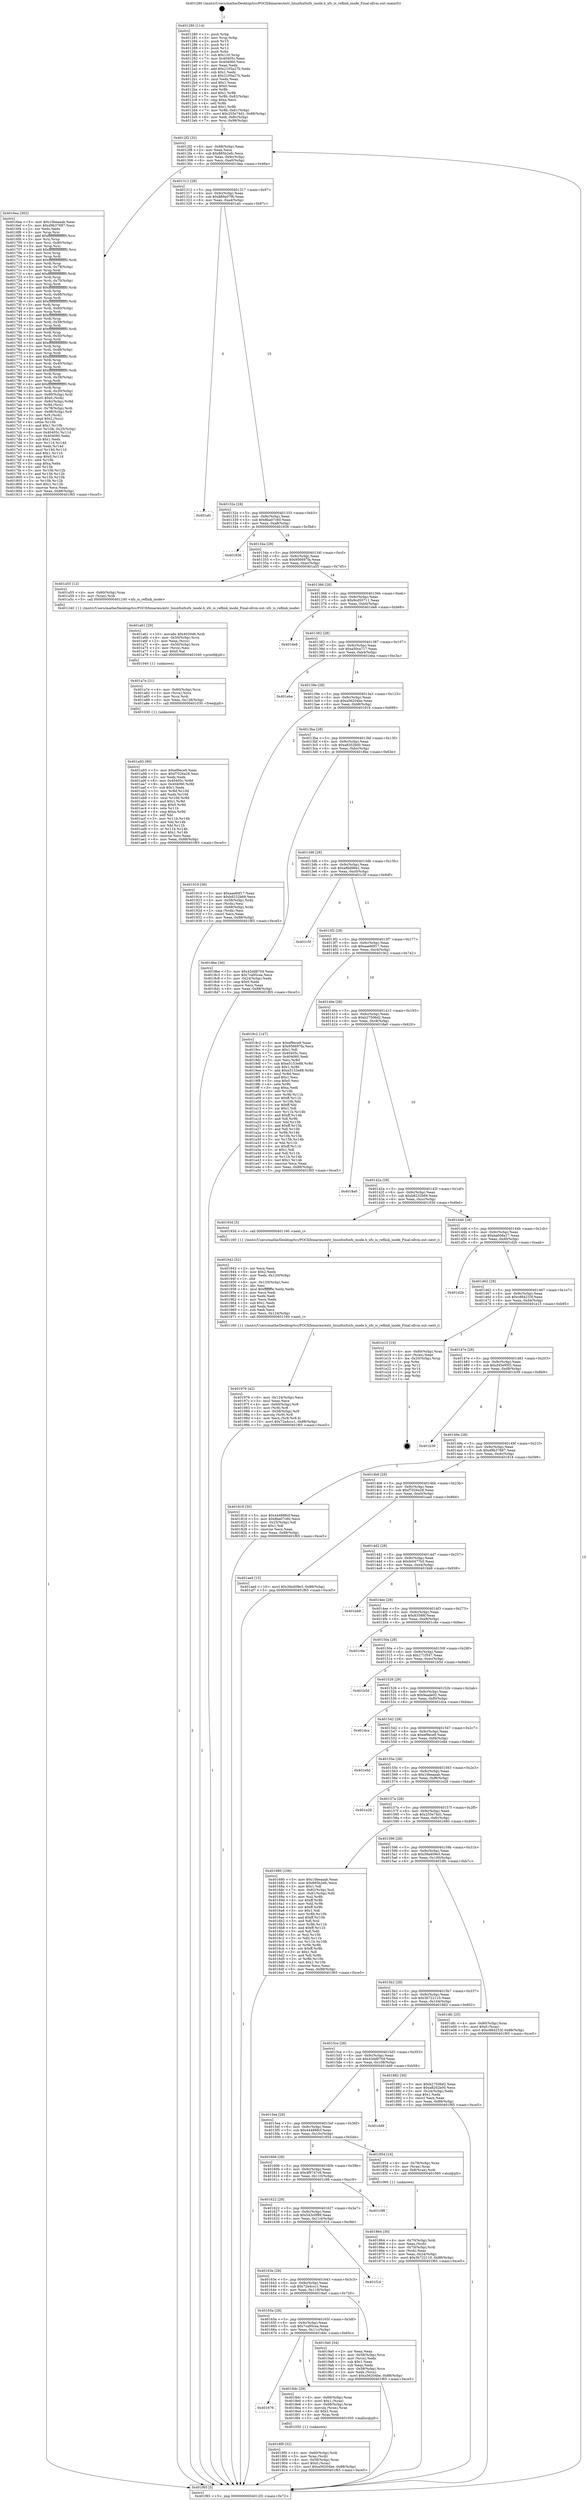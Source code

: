 digraph "0x401280" {
  label = "0x401280 (/mnt/c/Users/mathe/Desktop/tcc/POCII/binaries/extr_linuxfsxfsxfs_inode.h_xfs_is_reflink_inode_Final-ollvm.out::main(0))"
  labelloc = "t"
  node[shape=record]

  Entry [label="",width=0.3,height=0.3,shape=circle,fillcolor=black,style=filled]
  "0x4012f2" [label="{
     0x4012f2 [32]\l
     | [instrs]\l
     &nbsp;&nbsp;0x4012f2 \<+6\>: mov -0x88(%rbp),%eax\l
     &nbsp;&nbsp;0x4012f8 \<+2\>: mov %eax,%ecx\l
     &nbsp;&nbsp;0x4012fa \<+6\>: sub $0x885b2efc,%ecx\l
     &nbsp;&nbsp;0x401300 \<+6\>: mov %eax,-0x9c(%rbp)\l
     &nbsp;&nbsp;0x401306 \<+6\>: mov %ecx,-0xa0(%rbp)\l
     &nbsp;&nbsp;0x40130c \<+6\>: je 00000000004016ea \<main+0x46a\>\l
  }"]
  "0x4016ea" [label="{
     0x4016ea [302]\l
     | [instrs]\l
     &nbsp;&nbsp;0x4016ea \<+5\>: mov $0x10beaaab,%eax\l
     &nbsp;&nbsp;0x4016ef \<+5\>: mov $0xd9b37687,%ecx\l
     &nbsp;&nbsp;0x4016f4 \<+2\>: xor %edx,%edx\l
     &nbsp;&nbsp;0x4016f6 \<+3\>: mov %rsp,%rsi\l
     &nbsp;&nbsp;0x4016f9 \<+4\>: add $0xfffffffffffffff0,%rsi\l
     &nbsp;&nbsp;0x4016fd \<+3\>: mov %rsi,%rsp\l
     &nbsp;&nbsp;0x401700 \<+4\>: mov %rsi,-0x80(%rbp)\l
     &nbsp;&nbsp;0x401704 \<+3\>: mov %rsp,%rsi\l
     &nbsp;&nbsp;0x401707 \<+4\>: add $0xfffffffffffffff0,%rsi\l
     &nbsp;&nbsp;0x40170b \<+3\>: mov %rsi,%rsp\l
     &nbsp;&nbsp;0x40170e \<+3\>: mov %rsp,%rdi\l
     &nbsp;&nbsp;0x401711 \<+4\>: add $0xfffffffffffffff0,%rdi\l
     &nbsp;&nbsp;0x401715 \<+3\>: mov %rdi,%rsp\l
     &nbsp;&nbsp;0x401718 \<+4\>: mov %rdi,-0x78(%rbp)\l
     &nbsp;&nbsp;0x40171c \<+3\>: mov %rsp,%rdi\l
     &nbsp;&nbsp;0x40171f \<+4\>: add $0xfffffffffffffff0,%rdi\l
     &nbsp;&nbsp;0x401723 \<+3\>: mov %rdi,%rsp\l
     &nbsp;&nbsp;0x401726 \<+4\>: mov %rdi,-0x70(%rbp)\l
     &nbsp;&nbsp;0x40172a \<+3\>: mov %rsp,%rdi\l
     &nbsp;&nbsp;0x40172d \<+4\>: add $0xfffffffffffffff0,%rdi\l
     &nbsp;&nbsp;0x401731 \<+3\>: mov %rdi,%rsp\l
     &nbsp;&nbsp;0x401734 \<+4\>: mov %rdi,-0x68(%rbp)\l
     &nbsp;&nbsp;0x401738 \<+3\>: mov %rsp,%rdi\l
     &nbsp;&nbsp;0x40173b \<+4\>: add $0xfffffffffffffff0,%rdi\l
     &nbsp;&nbsp;0x40173f \<+3\>: mov %rdi,%rsp\l
     &nbsp;&nbsp;0x401742 \<+4\>: mov %rdi,-0x60(%rbp)\l
     &nbsp;&nbsp;0x401746 \<+3\>: mov %rsp,%rdi\l
     &nbsp;&nbsp;0x401749 \<+4\>: add $0xfffffffffffffff0,%rdi\l
     &nbsp;&nbsp;0x40174d \<+3\>: mov %rdi,%rsp\l
     &nbsp;&nbsp;0x401750 \<+4\>: mov %rdi,-0x58(%rbp)\l
     &nbsp;&nbsp;0x401754 \<+3\>: mov %rsp,%rdi\l
     &nbsp;&nbsp;0x401757 \<+4\>: add $0xfffffffffffffff0,%rdi\l
     &nbsp;&nbsp;0x40175b \<+3\>: mov %rdi,%rsp\l
     &nbsp;&nbsp;0x40175e \<+4\>: mov %rdi,-0x50(%rbp)\l
     &nbsp;&nbsp;0x401762 \<+3\>: mov %rsp,%rdi\l
     &nbsp;&nbsp;0x401765 \<+4\>: add $0xfffffffffffffff0,%rdi\l
     &nbsp;&nbsp;0x401769 \<+3\>: mov %rdi,%rsp\l
     &nbsp;&nbsp;0x40176c \<+4\>: mov %rdi,-0x48(%rbp)\l
     &nbsp;&nbsp;0x401770 \<+3\>: mov %rsp,%rdi\l
     &nbsp;&nbsp;0x401773 \<+4\>: add $0xfffffffffffffff0,%rdi\l
     &nbsp;&nbsp;0x401777 \<+3\>: mov %rdi,%rsp\l
     &nbsp;&nbsp;0x40177a \<+4\>: mov %rdi,-0x40(%rbp)\l
     &nbsp;&nbsp;0x40177e \<+3\>: mov %rsp,%rdi\l
     &nbsp;&nbsp;0x401781 \<+4\>: add $0xfffffffffffffff0,%rdi\l
     &nbsp;&nbsp;0x401785 \<+3\>: mov %rdi,%rsp\l
     &nbsp;&nbsp;0x401788 \<+4\>: mov %rdi,-0x38(%rbp)\l
     &nbsp;&nbsp;0x40178c \<+3\>: mov %rsp,%rdi\l
     &nbsp;&nbsp;0x40178f \<+4\>: add $0xfffffffffffffff0,%rdi\l
     &nbsp;&nbsp;0x401793 \<+3\>: mov %rdi,%rsp\l
     &nbsp;&nbsp;0x401796 \<+4\>: mov %rdi,-0x30(%rbp)\l
     &nbsp;&nbsp;0x40179a \<+4\>: mov -0x80(%rbp),%rdi\l
     &nbsp;&nbsp;0x40179e \<+6\>: movl $0x0,(%rdi)\l
     &nbsp;&nbsp;0x4017a4 \<+7\>: mov -0x8c(%rbp),%r8d\l
     &nbsp;&nbsp;0x4017ab \<+3\>: mov %r8d,(%rsi)\l
     &nbsp;&nbsp;0x4017ae \<+4\>: mov -0x78(%rbp),%rdi\l
     &nbsp;&nbsp;0x4017b2 \<+7\>: mov -0x98(%rbp),%r9\l
     &nbsp;&nbsp;0x4017b9 \<+3\>: mov %r9,(%rdi)\l
     &nbsp;&nbsp;0x4017bc \<+3\>: cmpl $0x2,(%rsi)\l
     &nbsp;&nbsp;0x4017bf \<+4\>: setne %r10b\l
     &nbsp;&nbsp;0x4017c3 \<+4\>: and $0x1,%r10b\l
     &nbsp;&nbsp;0x4017c7 \<+4\>: mov %r10b,-0x25(%rbp)\l
     &nbsp;&nbsp;0x4017cb \<+8\>: mov 0x40405c,%r11d\l
     &nbsp;&nbsp;0x4017d3 \<+7\>: mov 0x404060,%ebx\l
     &nbsp;&nbsp;0x4017da \<+3\>: sub $0x1,%edx\l
     &nbsp;&nbsp;0x4017dd \<+3\>: mov %r11d,%r14d\l
     &nbsp;&nbsp;0x4017e0 \<+3\>: add %edx,%r14d\l
     &nbsp;&nbsp;0x4017e3 \<+4\>: imul %r14d,%r11d\l
     &nbsp;&nbsp;0x4017e7 \<+4\>: and $0x1,%r11d\l
     &nbsp;&nbsp;0x4017eb \<+4\>: cmp $0x0,%r11d\l
     &nbsp;&nbsp;0x4017ef \<+4\>: sete %r10b\l
     &nbsp;&nbsp;0x4017f3 \<+3\>: cmp $0xa,%ebx\l
     &nbsp;&nbsp;0x4017f6 \<+4\>: setl %r15b\l
     &nbsp;&nbsp;0x4017fa \<+3\>: mov %r10b,%r12b\l
     &nbsp;&nbsp;0x4017fd \<+3\>: and %r15b,%r12b\l
     &nbsp;&nbsp;0x401800 \<+3\>: xor %r15b,%r10b\l
     &nbsp;&nbsp;0x401803 \<+3\>: or %r10b,%r12b\l
     &nbsp;&nbsp;0x401806 \<+4\>: test $0x1,%r12b\l
     &nbsp;&nbsp;0x40180a \<+3\>: cmovne %ecx,%eax\l
     &nbsp;&nbsp;0x40180d \<+6\>: mov %eax,-0x88(%rbp)\l
     &nbsp;&nbsp;0x401813 \<+5\>: jmp 0000000000401f65 \<main+0xce5\>\l
  }"]
  "0x401312" [label="{
     0x401312 [28]\l
     | [instrs]\l
     &nbsp;&nbsp;0x401312 \<+5\>: jmp 0000000000401317 \<main+0x97\>\l
     &nbsp;&nbsp;0x401317 \<+6\>: mov -0x9c(%rbp),%eax\l
     &nbsp;&nbsp;0x40131d \<+5\>: sub $0x889a07f6,%eax\l
     &nbsp;&nbsp;0x401322 \<+6\>: mov %eax,-0xa4(%rbp)\l
     &nbsp;&nbsp;0x401328 \<+6\>: je 0000000000401afc \<main+0x87c\>\l
  }"]
  Exit [label="",width=0.3,height=0.3,shape=circle,fillcolor=black,style=filled,peripheries=2]
  "0x401afc" [label="{
     0x401afc\l
  }", style=dashed]
  "0x40132e" [label="{
     0x40132e [28]\l
     | [instrs]\l
     &nbsp;&nbsp;0x40132e \<+5\>: jmp 0000000000401333 \<main+0xb3\>\l
     &nbsp;&nbsp;0x401333 \<+6\>: mov -0x9c(%rbp),%eax\l
     &nbsp;&nbsp;0x401339 \<+5\>: sub $0x8ba07c60,%eax\l
     &nbsp;&nbsp;0x40133e \<+6\>: mov %eax,-0xa8(%rbp)\l
     &nbsp;&nbsp;0x401344 \<+6\>: je 0000000000401836 \<main+0x5b6\>\l
  }"]
  "0x401a93" [label="{
     0x401a93 [90]\l
     | [instrs]\l
     &nbsp;&nbsp;0x401a93 \<+5\>: mov $0xef9ece9,%eax\l
     &nbsp;&nbsp;0x401a98 \<+5\>: mov $0xf7026a28,%esi\l
     &nbsp;&nbsp;0x401a9d \<+2\>: xor %edx,%edx\l
     &nbsp;&nbsp;0x401a9f \<+8\>: mov 0x40405c,%r8d\l
     &nbsp;&nbsp;0x401aa7 \<+8\>: mov 0x404060,%r9d\l
     &nbsp;&nbsp;0x401aaf \<+3\>: sub $0x1,%edx\l
     &nbsp;&nbsp;0x401ab2 \<+3\>: mov %r8d,%r10d\l
     &nbsp;&nbsp;0x401ab5 \<+3\>: add %edx,%r10d\l
     &nbsp;&nbsp;0x401ab8 \<+4\>: imul %r10d,%r8d\l
     &nbsp;&nbsp;0x401abc \<+4\>: and $0x1,%r8d\l
     &nbsp;&nbsp;0x401ac0 \<+4\>: cmp $0x0,%r8d\l
     &nbsp;&nbsp;0x401ac4 \<+4\>: sete %r11b\l
     &nbsp;&nbsp;0x401ac8 \<+4\>: cmp $0xa,%r9d\l
     &nbsp;&nbsp;0x401acc \<+3\>: setl %bl\l
     &nbsp;&nbsp;0x401acf \<+3\>: mov %r11b,%r14b\l
     &nbsp;&nbsp;0x401ad2 \<+3\>: and %bl,%r14b\l
     &nbsp;&nbsp;0x401ad5 \<+3\>: xor %bl,%r11b\l
     &nbsp;&nbsp;0x401ad8 \<+3\>: or %r11b,%r14b\l
     &nbsp;&nbsp;0x401adb \<+4\>: test $0x1,%r14b\l
     &nbsp;&nbsp;0x401adf \<+3\>: cmovne %esi,%eax\l
     &nbsp;&nbsp;0x401ae2 \<+6\>: mov %eax,-0x88(%rbp)\l
     &nbsp;&nbsp;0x401ae8 \<+5\>: jmp 0000000000401f65 \<main+0xce5\>\l
  }"]
  "0x401836" [label="{
     0x401836\l
  }", style=dashed]
  "0x40134a" [label="{
     0x40134a [28]\l
     | [instrs]\l
     &nbsp;&nbsp;0x40134a \<+5\>: jmp 000000000040134f \<main+0xcf\>\l
     &nbsp;&nbsp;0x40134f \<+6\>: mov -0x9c(%rbp),%eax\l
     &nbsp;&nbsp;0x401355 \<+5\>: sub $0x956697fa,%eax\l
     &nbsp;&nbsp;0x40135a \<+6\>: mov %eax,-0xac(%rbp)\l
     &nbsp;&nbsp;0x401360 \<+6\>: je 0000000000401a55 \<main+0x7d5\>\l
  }"]
  "0x401a7e" [label="{
     0x401a7e [21]\l
     | [instrs]\l
     &nbsp;&nbsp;0x401a7e \<+4\>: mov -0x60(%rbp),%rcx\l
     &nbsp;&nbsp;0x401a82 \<+3\>: mov (%rcx),%rcx\l
     &nbsp;&nbsp;0x401a85 \<+3\>: mov %rcx,%rdi\l
     &nbsp;&nbsp;0x401a88 \<+6\>: mov %eax,-0x128(%rbp)\l
     &nbsp;&nbsp;0x401a8e \<+5\>: call 0000000000401030 \<free@plt\>\l
     | [calls]\l
     &nbsp;&nbsp;0x401030 \{1\} (unknown)\l
  }"]
  "0x401a55" [label="{
     0x401a55 [12]\l
     | [instrs]\l
     &nbsp;&nbsp;0x401a55 \<+4\>: mov -0x60(%rbp),%rax\l
     &nbsp;&nbsp;0x401a59 \<+3\>: mov (%rax),%rdi\l
     &nbsp;&nbsp;0x401a5c \<+5\>: call 0000000000401240 \<xfs_is_reflink_inode\>\l
     | [calls]\l
     &nbsp;&nbsp;0x401240 \{1\} (/mnt/c/Users/mathe/Desktop/tcc/POCII/binaries/extr_linuxfsxfsxfs_inode.h_xfs_is_reflink_inode_Final-ollvm.out::xfs_is_reflink_inode)\l
  }"]
  "0x401366" [label="{
     0x401366 [28]\l
     | [instrs]\l
     &nbsp;&nbsp;0x401366 \<+5\>: jmp 000000000040136b \<main+0xeb\>\l
     &nbsp;&nbsp;0x40136b \<+6\>: mov -0x9c(%rbp),%eax\l
     &nbsp;&nbsp;0x401371 \<+5\>: sub $0x9cd50711,%eax\l
     &nbsp;&nbsp;0x401376 \<+6\>: mov %eax,-0xb0(%rbp)\l
     &nbsp;&nbsp;0x40137c \<+6\>: je 0000000000401de8 \<main+0xb68\>\l
  }"]
  "0x401a61" [label="{
     0x401a61 [29]\l
     | [instrs]\l
     &nbsp;&nbsp;0x401a61 \<+10\>: movabs $0x4020d6,%rdi\l
     &nbsp;&nbsp;0x401a6b \<+4\>: mov -0x50(%rbp),%rcx\l
     &nbsp;&nbsp;0x401a6f \<+2\>: mov %eax,(%rcx)\l
     &nbsp;&nbsp;0x401a71 \<+4\>: mov -0x50(%rbp),%rcx\l
     &nbsp;&nbsp;0x401a75 \<+2\>: mov (%rcx),%esi\l
     &nbsp;&nbsp;0x401a77 \<+2\>: mov $0x0,%al\l
     &nbsp;&nbsp;0x401a79 \<+5\>: call 0000000000401040 \<printf@plt\>\l
     | [calls]\l
     &nbsp;&nbsp;0x401040 \{1\} (unknown)\l
  }"]
  "0x401de8" [label="{
     0x401de8\l
  }", style=dashed]
  "0x401382" [label="{
     0x401382 [28]\l
     | [instrs]\l
     &nbsp;&nbsp;0x401382 \<+5\>: jmp 0000000000401387 \<main+0x107\>\l
     &nbsp;&nbsp;0x401387 \<+6\>: mov -0x9c(%rbp),%eax\l
     &nbsp;&nbsp;0x40138d \<+5\>: sub $0xa50ca717,%eax\l
     &nbsp;&nbsp;0x401392 \<+6\>: mov %eax,-0xb4(%rbp)\l
     &nbsp;&nbsp;0x401398 \<+6\>: je 0000000000401eba \<main+0xc3a\>\l
  }"]
  "0x401976" [label="{
     0x401976 [42]\l
     | [instrs]\l
     &nbsp;&nbsp;0x401976 \<+6\>: mov -0x124(%rbp),%ecx\l
     &nbsp;&nbsp;0x40197c \<+3\>: imul %eax,%ecx\l
     &nbsp;&nbsp;0x40197f \<+4\>: mov -0x60(%rbp),%r8\l
     &nbsp;&nbsp;0x401983 \<+3\>: mov (%r8),%r8\l
     &nbsp;&nbsp;0x401986 \<+4\>: mov -0x58(%rbp),%r9\l
     &nbsp;&nbsp;0x40198a \<+3\>: movslq (%r9),%r9\l
     &nbsp;&nbsp;0x40198d \<+4\>: mov %ecx,(%r8,%r9,4)\l
     &nbsp;&nbsp;0x401991 \<+10\>: movl $0x72a4ccc1,-0x88(%rbp)\l
     &nbsp;&nbsp;0x40199b \<+5\>: jmp 0000000000401f65 \<main+0xce5\>\l
  }"]
  "0x401eba" [label="{
     0x401eba\l
  }", style=dashed]
  "0x40139e" [label="{
     0x40139e [28]\l
     | [instrs]\l
     &nbsp;&nbsp;0x40139e \<+5\>: jmp 00000000004013a3 \<main+0x123\>\l
     &nbsp;&nbsp;0x4013a3 \<+6\>: mov -0x9c(%rbp),%eax\l
     &nbsp;&nbsp;0x4013a9 \<+5\>: sub $0xa56204be,%eax\l
     &nbsp;&nbsp;0x4013ae \<+6\>: mov %eax,-0xb8(%rbp)\l
     &nbsp;&nbsp;0x4013b4 \<+6\>: je 0000000000401919 \<main+0x699\>\l
  }"]
  "0x401942" [label="{
     0x401942 [52]\l
     | [instrs]\l
     &nbsp;&nbsp;0x401942 \<+2\>: xor %ecx,%ecx\l
     &nbsp;&nbsp;0x401944 \<+5\>: mov $0x2,%edx\l
     &nbsp;&nbsp;0x401949 \<+6\>: mov %edx,-0x120(%rbp)\l
     &nbsp;&nbsp;0x40194f \<+1\>: cltd\l
     &nbsp;&nbsp;0x401950 \<+6\>: mov -0x120(%rbp),%esi\l
     &nbsp;&nbsp;0x401956 \<+2\>: idiv %esi\l
     &nbsp;&nbsp;0x401958 \<+6\>: imul $0xfffffffe,%edx,%edx\l
     &nbsp;&nbsp;0x40195e \<+2\>: mov %ecx,%edi\l
     &nbsp;&nbsp;0x401960 \<+2\>: sub %edx,%edi\l
     &nbsp;&nbsp;0x401962 \<+2\>: mov %ecx,%edx\l
     &nbsp;&nbsp;0x401964 \<+3\>: sub $0x1,%edx\l
     &nbsp;&nbsp;0x401967 \<+2\>: add %edx,%edi\l
     &nbsp;&nbsp;0x401969 \<+2\>: sub %edi,%ecx\l
     &nbsp;&nbsp;0x40196b \<+6\>: mov %ecx,-0x124(%rbp)\l
     &nbsp;&nbsp;0x401971 \<+5\>: call 0000000000401160 \<next_i\>\l
     | [calls]\l
     &nbsp;&nbsp;0x401160 \{1\} (/mnt/c/Users/mathe/Desktop/tcc/POCII/binaries/extr_linuxfsxfsxfs_inode.h_xfs_is_reflink_inode_Final-ollvm.out::next_i)\l
  }"]
  "0x401919" [label="{
     0x401919 [36]\l
     | [instrs]\l
     &nbsp;&nbsp;0x401919 \<+5\>: mov $0xaae60f17,%eax\l
     &nbsp;&nbsp;0x40191e \<+5\>: mov $0xb8232b69,%ecx\l
     &nbsp;&nbsp;0x401923 \<+4\>: mov -0x58(%rbp),%rdx\l
     &nbsp;&nbsp;0x401927 \<+2\>: mov (%rdx),%esi\l
     &nbsp;&nbsp;0x401929 \<+4\>: mov -0x68(%rbp),%rdx\l
     &nbsp;&nbsp;0x40192d \<+2\>: cmp (%rdx),%esi\l
     &nbsp;&nbsp;0x40192f \<+3\>: cmovl %ecx,%eax\l
     &nbsp;&nbsp;0x401932 \<+6\>: mov %eax,-0x88(%rbp)\l
     &nbsp;&nbsp;0x401938 \<+5\>: jmp 0000000000401f65 \<main+0xce5\>\l
  }"]
  "0x4013ba" [label="{
     0x4013ba [28]\l
     | [instrs]\l
     &nbsp;&nbsp;0x4013ba \<+5\>: jmp 00000000004013bf \<main+0x13f\>\l
     &nbsp;&nbsp;0x4013bf \<+6\>: mov -0x9c(%rbp),%eax\l
     &nbsp;&nbsp;0x4013c5 \<+5\>: sub $0xa8202b00,%eax\l
     &nbsp;&nbsp;0x4013ca \<+6\>: mov %eax,-0xbc(%rbp)\l
     &nbsp;&nbsp;0x4013d0 \<+6\>: je 00000000004018be \<main+0x63e\>\l
  }"]
  "0x4018f9" [label="{
     0x4018f9 [32]\l
     | [instrs]\l
     &nbsp;&nbsp;0x4018f9 \<+4\>: mov -0x60(%rbp),%rdi\l
     &nbsp;&nbsp;0x4018fd \<+3\>: mov %rax,(%rdi)\l
     &nbsp;&nbsp;0x401900 \<+4\>: mov -0x58(%rbp),%rax\l
     &nbsp;&nbsp;0x401904 \<+6\>: movl $0x0,(%rax)\l
     &nbsp;&nbsp;0x40190a \<+10\>: movl $0xa56204be,-0x88(%rbp)\l
     &nbsp;&nbsp;0x401914 \<+5\>: jmp 0000000000401f65 \<main+0xce5\>\l
  }"]
  "0x4018be" [label="{
     0x4018be [30]\l
     | [instrs]\l
     &nbsp;&nbsp;0x4018be \<+5\>: mov $0x43dd8704,%eax\l
     &nbsp;&nbsp;0x4018c3 \<+5\>: mov $0x7ca95cea,%ecx\l
     &nbsp;&nbsp;0x4018c8 \<+3\>: mov -0x24(%rbp),%edx\l
     &nbsp;&nbsp;0x4018cb \<+3\>: cmp $0x0,%edx\l
     &nbsp;&nbsp;0x4018ce \<+3\>: cmove %ecx,%eax\l
     &nbsp;&nbsp;0x4018d1 \<+6\>: mov %eax,-0x88(%rbp)\l
     &nbsp;&nbsp;0x4018d7 \<+5\>: jmp 0000000000401f65 \<main+0xce5\>\l
  }"]
  "0x4013d6" [label="{
     0x4013d6 [28]\l
     | [instrs]\l
     &nbsp;&nbsp;0x4013d6 \<+5\>: jmp 00000000004013db \<main+0x15b\>\l
     &nbsp;&nbsp;0x4013db \<+6\>: mov -0x9c(%rbp),%eax\l
     &nbsp;&nbsp;0x4013e1 \<+5\>: sub $0xa8bd96e1,%eax\l
     &nbsp;&nbsp;0x4013e6 \<+6\>: mov %eax,-0xc0(%rbp)\l
     &nbsp;&nbsp;0x4013ec \<+6\>: je 0000000000401c5f \<main+0x9df\>\l
  }"]
  "0x401676" [label="{
     0x401676\l
  }", style=dashed]
  "0x401c5f" [label="{
     0x401c5f\l
  }", style=dashed]
  "0x4013f2" [label="{
     0x4013f2 [28]\l
     | [instrs]\l
     &nbsp;&nbsp;0x4013f2 \<+5\>: jmp 00000000004013f7 \<main+0x177\>\l
     &nbsp;&nbsp;0x4013f7 \<+6\>: mov -0x9c(%rbp),%eax\l
     &nbsp;&nbsp;0x4013fd \<+5\>: sub $0xaae60f17,%eax\l
     &nbsp;&nbsp;0x401402 \<+6\>: mov %eax,-0xc4(%rbp)\l
     &nbsp;&nbsp;0x401408 \<+6\>: je 00000000004019c2 \<main+0x742\>\l
  }"]
  "0x4018dc" [label="{
     0x4018dc [29]\l
     | [instrs]\l
     &nbsp;&nbsp;0x4018dc \<+4\>: mov -0x68(%rbp),%rax\l
     &nbsp;&nbsp;0x4018e0 \<+6\>: movl $0x1,(%rax)\l
     &nbsp;&nbsp;0x4018e6 \<+4\>: mov -0x68(%rbp),%rax\l
     &nbsp;&nbsp;0x4018ea \<+3\>: movslq (%rax),%rax\l
     &nbsp;&nbsp;0x4018ed \<+4\>: shl $0x2,%rax\l
     &nbsp;&nbsp;0x4018f1 \<+3\>: mov %rax,%rdi\l
     &nbsp;&nbsp;0x4018f4 \<+5\>: call 0000000000401050 \<malloc@plt\>\l
     | [calls]\l
     &nbsp;&nbsp;0x401050 \{1\} (unknown)\l
  }"]
  "0x4019c2" [label="{
     0x4019c2 [147]\l
     | [instrs]\l
     &nbsp;&nbsp;0x4019c2 \<+5\>: mov $0xef9ece9,%eax\l
     &nbsp;&nbsp;0x4019c7 \<+5\>: mov $0x956697fa,%ecx\l
     &nbsp;&nbsp;0x4019cc \<+2\>: mov $0x1,%dl\l
     &nbsp;&nbsp;0x4019ce \<+7\>: mov 0x40405c,%esi\l
     &nbsp;&nbsp;0x4019d5 \<+7\>: mov 0x404060,%edi\l
     &nbsp;&nbsp;0x4019dc \<+3\>: mov %esi,%r8d\l
     &nbsp;&nbsp;0x4019df \<+7\>: sub $0xe5153e88,%r8d\l
     &nbsp;&nbsp;0x4019e6 \<+4\>: sub $0x1,%r8d\l
     &nbsp;&nbsp;0x4019ea \<+7\>: add $0xe5153e88,%r8d\l
     &nbsp;&nbsp;0x4019f1 \<+4\>: imul %r8d,%esi\l
     &nbsp;&nbsp;0x4019f5 \<+3\>: and $0x1,%esi\l
     &nbsp;&nbsp;0x4019f8 \<+3\>: cmp $0x0,%esi\l
     &nbsp;&nbsp;0x4019fb \<+4\>: sete %r9b\l
     &nbsp;&nbsp;0x4019ff \<+3\>: cmp $0xa,%edi\l
     &nbsp;&nbsp;0x401a02 \<+4\>: setl %r10b\l
     &nbsp;&nbsp;0x401a06 \<+3\>: mov %r9b,%r11b\l
     &nbsp;&nbsp;0x401a09 \<+4\>: xor $0xff,%r11b\l
     &nbsp;&nbsp;0x401a0d \<+3\>: mov %r10b,%bl\l
     &nbsp;&nbsp;0x401a10 \<+3\>: xor $0xff,%bl\l
     &nbsp;&nbsp;0x401a13 \<+3\>: xor $0x1,%dl\l
     &nbsp;&nbsp;0x401a16 \<+3\>: mov %r11b,%r14b\l
     &nbsp;&nbsp;0x401a19 \<+4\>: and $0xff,%r14b\l
     &nbsp;&nbsp;0x401a1d \<+3\>: and %dl,%r9b\l
     &nbsp;&nbsp;0x401a20 \<+3\>: mov %bl,%r15b\l
     &nbsp;&nbsp;0x401a23 \<+4\>: and $0xff,%r15b\l
     &nbsp;&nbsp;0x401a27 \<+3\>: and %dl,%r10b\l
     &nbsp;&nbsp;0x401a2a \<+3\>: or %r9b,%r14b\l
     &nbsp;&nbsp;0x401a2d \<+3\>: or %r10b,%r15b\l
     &nbsp;&nbsp;0x401a30 \<+3\>: xor %r15b,%r14b\l
     &nbsp;&nbsp;0x401a33 \<+3\>: or %bl,%r11b\l
     &nbsp;&nbsp;0x401a36 \<+4\>: xor $0xff,%r11b\l
     &nbsp;&nbsp;0x401a3a \<+3\>: or $0x1,%dl\l
     &nbsp;&nbsp;0x401a3d \<+3\>: and %dl,%r11b\l
     &nbsp;&nbsp;0x401a40 \<+3\>: or %r11b,%r14b\l
     &nbsp;&nbsp;0x401a43 \<+4\>: test $0x1,%r14b\l
     &nbsp;&nbsp;0x401a47 \<+3\>: cmovne %ecx,%eax\l
     &nbsp;&nbsp;0x401a4a \<+6\>: mov %eax,-0x88(%rbp)\l
     &nbsp;&nbsp;0x401a50 \<+5\>: jmp 0000000000401f65 \<main+0xce5\>\l
  }"]
  "0x40140e" [label="{
     0x40140e [28]\l
     | [instrs]\l
     &nbsp;&nbsp;0x40140e \<+5\>: jmp 0000000000401413 \<main+0x193\>\l
     &nbsp;&nbsp;0x401413 \<+6\>: mov -0x9c(%rbp),%eax\l
     &nbsp;&nbsp;0x401419 \<+5\>: sub $0xb27506d2,%eax\l
     &nbsp;&nbsp;0x40141e \<+6\>: mov %eax,-0xc8(%rbp)\l
     &nbsp;&nbsp;0x401424 \<+6\>: je 00000000004018a0 \<main+0x620\>\l
  }"]
  "0x40165a" [label="{
     0x40165a [28]\l
     | [instrs]\l
     &nbsp;&nbsp;0x40165a \<+5\>: jmp 000000000040165f \<main+0x3df\>\l
     &nbsp;&nbsp;0x40165f \<+6\>: mov -0x9c(%rbp),%eax\l
     &nbsp;&nbsp;0x401665 \<+5\>: sub $0x7ca95cea,%eax\l
     &nbsp;&nbsp;0x40166a \<+6\>: mov %eax,-0x11c(%rbp)\l
     &nbsp;&nbsp;0x401670 \<+6\>: je 00000000004018dc \<main+0x65c\>\l
  }"]
  "0x4018a0" [label="{
     0x4018a0\l
  }", style=dashed]
  "0x40142a" [label="{
     0x40142a [28]\l
     | [instrs]\l
     &nbsp;&nbsp;0x40142a \<+5\>: jmp 000000000040142f \<main+0x1af\>\l
     &nbsp;&nbsp;0x40142f \<+6\>: mov -0x9c(%rbp),%eax\l
     &nbsp;&nbsp;0x401435 \<+5\>: sub $0xb8232b69,%eax\l
     &nbsp;&nbsp;0x40143a \<+6\>: mov %eax,-0xcc(%rbp)\l
     &nbsp;&nbsp;0x401440 \<+6\>: je 000000000040193d \<main+0x6bd\>\l
  }"]
  "0x4019a0" [label="{
     0x4019a0 [34]\l
     | [instrs]\l
     &nbsp;&nbsp;0x4019a0 \<+2\>: xor %eax,%eax\l
     &nbsp;&nbsp;0x4019a2 \<+4\>: mov -0x58(%rbp),%rcx\l
     &nbsp;&nbsp;0x4019a6 \<+2\>: mov (%rcx),%edx\l
     &nbsp;&nbsp;0x4019a8 \<+3\>: sub $0x1,%eax\l
     &nbsp;&nbsp;0x4019ab \<+2\>: sub %eax,%edx\l
     &nbsp;&nbsp;0x4019ad \<+4\>: mov -0x58(%rbp),%rcx\l
     &nbsp;&nbsp;0x4019b1 \<+2\>: mov %edx,(%rcx)\l
     &nbsp;&nbsp;0x4019b3 \<+10\>: movl $0xa56204be,-0x88(%rbp)\l
     &nbsp;&nbsp;0x4019bd \<+5\>: jmp 0000000000401f65 \<main+0xce5\>\l
  }"]
  "0x40193d" [label="{
     0x40193d [5]\l
     | [instrs]\l
     &nbsp;&nbsp;0x40193d \<+5\>: call 0000000000401160 \<next_i\>\l
     | [calls]\l
     &nbsp;&nbsp;0x401160 \{1\} (/mnt/c/Users/mathe/Desktop/tcc/POCII/binaries/extr_linuxfsxfsxfs_inode.h_xfs_is_reflink_inode_Final-ollvm.out::next_i)\l
  }"]
  "0x401446" [label="{
     0x401446 [28]\l
     | [instrs]\l
     &nbsp;&nbsp;0x401446 \<+5\>: jmp 000000000040144b \<main+0x1cb\>\l
     &nbsp;&nbsp;0x40144b \<+6\>: mov -0x9c(%rbp),%eax\l
     &nbsp;&nbsp;0x401451 \<+5\>: sub $0xba608a17,%eax\l
     &nbsp;&nbsp;0x401456 \<+6\>: mov %eax,-0xd0(%rbp)\l
     &nbsp;&nbsp;0x40145c \<+6\>: je 0000000000401d2b \<main+0xaab\>\l
  }"]
  "0x40163e" [label="{
     0x40163e [28]\l
     | [instrs]\l
     &nbsp;&nbsp;0x40163e \<+5\>: jmp 0000000000401643 \<main+0x3c3\>\l
     &nbsp;&nbsp;0x401643 \<+6\>: mov -0x9c(%rbp),%eax\l
     &nbsp;&nbsp;0x401649 \<+5\>: sub $0x72a4ccc1,%eax\l
     &nbsp;&nbsp;0x40164e \<+6\>: mov %eax,-0x118(%rbp)\l
     &nbsp;&nbsp;0x401654 \<+6\>: je 00000000004019a0 \<main+0x720\>\l
  }"]
  "0x401d2b" [label="{
     0x401d2b\l
  }", style=dashed]
  "0x401462" [label="{
     0x401462 [28]\l
     | [instrs]\l
     &nbsp;&nbsp;0x401462 \<+5\>: jmp 0000000000401467 \<main+0x1e7\>\l
     &nbsp;&nbsp;0x401467 \<+6\>: mov -0x9c(%rbp),%eax\l
     &nbsp;&nbsp;0x40146d \<+5\>: sub $0xc884233f,%eax\l
     &nbsp;&nbsp;0x401472 \<+6\>: mov %eax,-0xd4(%rbp)\l
     &nbsp;&nbsp;0x401478 \<+6\>: je 0000000000401e15 \<main+0xb95\>\l
  }"]
  "0x401f1d" [label="{
     0x401f1d\l
  }", style=dashed]
  "0x401e15" [label="{
     0x401e15 [19]\l
     | [instrs]\l
     &nbsp;&nbsp;0x401e15 \<+4\>: mov -0x80(%rbp),%rax\l
     &nbsp;&nbsp;0x401e19 \<+2\>: mov (%rax),%eax\l
     &nbsp;&nbsp;0x401e1b \<+4\>: lea -0x20(%rbp),%rsp\l
     &nbsp;&nbsp;0x401e1f \<+1\>: pop %rbx\l
     &nbsp;&nbsp;0x401e20 \<+2\>: pop %r12\l
     &nbsp;&nbsp;0x401e22 \<+2\>: pop %r14\l
     &nbsp;&nbsp;0x401e24 \<+2\>: pop %r15\l
     &nbsp;&nbsp;0x401e26 \<+1\>: pop %rbp\l
     &nbsp;&nbsp;0x401e27 \<+1\>: ret\l
  }"]
  "0x40147e" [label="{
     0x40147e [28]\l
     | [instrs]\l
     &nbsp;&nbsp;0x40147e \<+5\>: jmp 0000000000401483 \<main+0x203\>\l
     &nbsp;&nbsp;0x401483 \<+6\>: mov -0x9c(%rbp),%eax\l
     &nbsp;&nbsp;0x401489 \<+5\>: sub $0xd45e95f3,%eax\l
     &nbsp;&nbsp;0x40148e \<+6\>: mov %eax,-0xd8(%rbp)\l
     &nbsp;&nbsp;0x401494 \<+6\>: je 0000000000401b39 \<main+0x8b9\>\l
  }"]
  "0x401622" [label="{
     0x401622 [28]\l
     | [instrs]\l
     &nbsp;&nbsp;0x401622 \<+5\>: jmp 0000000000401627 \<main+0x3a7\>\l
     &nbsp;&nbsp;0x401627 \<+6\>: mov -0x9c(%rbp),%eax\l
     &nbsp;&nbsp;0x40162d \<+5\>: sub $0x543c0f99,%eax\l
     &nbsp;&nbsp;0x401632 \<+6\>: mov %eax,-0x114(%rbp)\l
     &nbsp;&nbsp;0x401638 \<+6\>: je 0000000000401f1d \<main+0xc9d\>\l
  }"]
  "0x401b39" [label="{
     0x401b39\l
  }", style=dashed]
  "0x40149a" [label="{
     0x40149a [28]\l
     | [instrs]\l
     &nbsp;&nbsp;0x40149a \<+5\>: jmp 000000000040149f \<main+0x21f\>\l
     &nbsp;&nbsp;0x40149f \<+6\>: mov -0x9c(%rbp),%eax\l
     &nbsp;&nbsp;0x4014a5 \<+5\>: sub $0xd9b37687,%eax\l
     &nbsp;&nbsp;0x4014aa \<+6\>: mov %eax,-0xdc(%rbp)\l
     &nbsp;&nbsp;0x4014b0 \<+6\>: je 0000000000401818 \<main+0x598\>\l
  }"]
  "0x401c98" [label="{
     0x401c98\l
  }", style=dashed]
  "0x401818" [label="{
     0x401818 [30]\l
     | [instrs]\l
     &nbsp;&nbsp;0x401818 \<+5\>: mov $0x444888cf,%eax\l
     &nbsp;&nbsp;0x40181d \<+5\>: mov $0x8ba07c60,%ecx\l
     &nbsp;&nbsp;0x401822 \<+3\>: mov -0x25(%rbp),%dl\l
     &nbsp;&nbsp;0x401825 \<+3\>: test $0x1,%dl\l
     &nbsp;&nbsp;0x401828 \<+3\>: cmovne %ecx,%eax\l
     &nbsp;&nbsp;0x40182b \<+6\>: mov %eax,-0x88(%rbp)\l
     &nbsp;&nbsp;0x401831 \<+5\>: jmp 0000000000401f65 \<main+0xce5\>\l
  }"]
  "0x4014b6" [label="{
     0x4014b6 [28]\l
     | [instrs]\l
     &nbsp;&nbsp;0x4014b6 \<+5\>: jmp 00000000004014bb \<main+0x23b\>\l
     &nbsp;&nbsp;0x4014bb \<+6\>: mov -0x9c(%rbp),%eax\l
     &nbsp;&nbsp;0x4014c1 \<+5\>: sub $0xf7026a28,%eax\l
     &nbsp;&nbsp;0x4014c6 \<+6\>: mov %eax,-0xe0(%rbp)\l
     &nbsp;&nbsp;0x4014cc \<+6\>: je 0000000000401aed \<main+0x86d\>\l
  }"]
  "0x401864" [label="{
     0x401864 [30]\l
     | [instrs]\l
     &nbsp;&nbsp;0x401864 \<+4\>: mov -0x70(%rbp),%rdi\l
     &nbsp;&nbsp;0x401868 \<+2\>: mov %eax,(%rdi)\l
     &nbsp;&nbsp;0x40186a \<+4\>: mov -0x70(%rbp),%rdi\l
     &nbsp;&nbsp;0x40186e \<+2\>: mov (%rdi),%eax\l
     &nbsp;&nbsp;0x401870 \<+3\>: mov %eax,-0x24(%rbp)\l
     &nbsp;&nbsp;0x401873 \<+10\>: movl $0x3b722110,-0x88(%rbp)\l
     &nbsp;&nbsp;0x40187d \<+5\>: jmp 0000000000401f65 \<main+0xce5\>\l
  }"]
  "0x401aed" [label="{
     0x401aed [15]\l
     | [instrs]\l
     &nbsp;&nbsp;0x401aed \<+10\>: movl $0x39a409e3,-0x88(%rbp)\l
     &nbsp;&nbsp;0x401af7 \<+5\>: jmp 0000000000401f65 \<main+0xce5\>\l
  }"]
  "0x4014d2" [label="{
     0x4014d2 [28]\l
     | [instrs]\l
     &nbsp;&nbsp;0x4014d2 \<+5\>: jmp 00000000004014d7 \<main+0x257\>\l
     &nbsp;&nbsp;0x4014d7 \<+6\>: mov -0x9c(%rbp),%eax\l
     &nbsp;&nbsp;0x4014dd \<+5\>: sub $0xfe0477b5,%eax\l
     &nbsp;&nbsp;0x4014e2 \<+6\>: mov %eax,-0xe4(%rbp)\l
     &nbsp;&nbsp;0x4014e8 \<+6\>: je 0000000000401bb8 \<main+0x938\>\l
  }"]
  "0x401606" [label="{
     0x401606 [28]\l
     | [instrs]\l
     &nbsp;&nbsp;0x401606 \<+5\>: jmp 000000000040160b \<main+0x38b\>\l
     &nbsp;&nbsp;0x40160b \<+6\>: mov -0x9c(%rbp),%eax\l
     &nbsp;&nbsp;0x401611 \<+5\>: sub $0x4f9747c6,%eax\l
     &nbsp;&nbsp;0x401616 \<+6\>: mov %eax,-0x110(%rbp)\l
     &nbsp;&nbsp;0x40161c \<+6\>: je 0000000000401c98 \<main+0xa18\>\l
  }"]
  "0x401bb8" [label="{
     0x401bb8\l
  }", style=dashed]
  "0x4014ee" [label="{
     0x4014ee [28]\l
     | [instrs]\l
     &nbsp;&nbsp;0x4014ee \<+5\>: jmp 00000000004014f3 \<main+0x273\>\l
     &nbsp;&nbsp;0x4014f3 \<+6\>: mov -0x9c(%rbp),%eax\l
     &nbsp;&nbsp;0x4014f9 \<+5\>: sub $0x83589f,%eax\l
     &nbsp;&nbsp;0x4014fe \<+6\>: mov %eax,-0xe8(%rbp)\l
     &nbsp;&nbsp;0x401504 \<+6\>: je 0000000000401c6e \<main+0x9ee\>\l
  }"]
  "0x401854" [label="{
     0x401854 [16]\l
     | [instrs]\l
     &nbsp;&nbsp;0x401854 \<+4\>: mov -0x78(%rbp),%rax\l
     &nbsp;&nbsp;0x401858 \<+3\>: mov (%rax),%rax\l
     &nbsp;&nbsp;0x40185b \<+4\>: mov 0x8(%rax),%rdi\l
     &nbsp;&nbsp;0x40185f \<+5\>: call 0000000000401060 \<atoi@plt\>\l
     | [calls]\l
     &nbsp;&nbsp;0x401060 \{1\} (unknown)\l
  }"]
  "0x401c6e" [label="{
     0x401c6e\l
  }", style=dashed]
  "0x40150a" [label="{
     0x40150a [28]\l
     | [instrs]\l
     &nbsp;&nbsp;0x40150a \<+5\>: jmp 000000000040150f \<main+0x28f\>\l
     &nbsp;&nbsp;0x40150f \<+6\>: mov -0x9c(%rbp),%eax\l
     &nbsp;&nbsp;0x401515 \<+5\>: sub $0x171f547,%eax\l
     &nbsp;&nbsp;0x40151a \<+6\>: mov %eax,-0xec(%rbp)\l
     &nbsp;&nbsp;0x401520 \<+6\>: je 0000000000401b5d \<main+0x8dd\>\l
  }"]
  "0x4015ea" [label="{
     0x4015ea [28]\l
     | [instrs]\l
     &nbsp;&nbsp;0x4015ea \<+5\>: jmp 00000000004015ef \<main+0x36f\>\l
     &nbsp;&nbsp;0x4015ef \<+6\>: mov -0x9c(%rbp),%eax\l
     &nbsp;&nbsp;0x4015f5 \<+5\>: sub $0x444888cf,%eax\l
     &nbsp;&nbsp;0x4015fa \<+6\>: mov %eax,-0x10c(%rbp)\l
     &nbsp;&nbsp;0x401600 \<+6\>: je 0000000000401854 \<main+0x5d4\>\l
  }"]
  "0x401b5d" [label="{
     0x401b5d\l
  }", style=dashed]
  "0x401526" [label="{
     0x401526 [28]\l
     | [instrs]\l
     &nbsp;&nbsp;0x401526 \<+5\>: jmp 000000000040152b \<main+0x2ab\>\l
     &nbsp;&nbsp;0x40152b \<+6\>: mov -0x9c(%rbp),%eax\l
     &nbsp;&nbsp;0x401531 \<+5\>: sub $0x9aade02,%eax\l
     &nbsp;&nbsp;0x401536 \<+6\>: mov %eax,-0xf0(%rbp)\l
     &nbsp;&nbsp;0x40153c \<+6\>: je 0000000000401dca \<main+0xb4a\>\l
  }"]
  "0x401dd9" [label="{
     0x401dd9\l
  }", style=dashed]
  "0x401dca" [label="{
     0x401dca\l
  }", style=dashed]
  "0x401542" [label="{
     0x401542 [28]\l
     | [instrs]\l
     &nbsp;&nbsp;0x401542 \<+5\>: jmp 0000000000401547 \<main+0x2c7\>\l
     &nbsp;&nbsp;0x401547 \<+6\>: mov -0x9c(%rbp),%eax\l
     &nbsp;&nbsp;0x40154d \<+5\>: sub $0xef9ece9,%eax\l
     &nbsp;&nbsp;0x401552 \<+6\>: mov %eax,-0xf4(%rbp)\l
     &nbsp;&nbsp;0x401558 \<+6\>: je 0000000000401e6d \<main+0xbed\>\l
  }"]
  "0x4015ce" [label="{
     0x4015ce [28]\l
     | [instrs]\l
     &nbsp;&nbsp;0x4015ce \<+5\>: jmp 00000000004015d3 \<main+0x353\>\l
     &nbsp;&nbsp;0x4015d3 \<+6\>: mov -0x9c(%rbp),%eax\l
     &nbsp;&nbsp;0x4015d9 \<+5\>: sub $0x43dd8704,%eax\l
     &nbsp;&nbsp;0x4015de \<+6\>: mov %eax,-0x108(%rbp)\l
     &nbsp;&nbsp;0x4015e4 \<+6\>: je 0000000000401dd9 \<main+0xb59\>\l
  }"]
  "0x401e6d" [label="{
     0x401e6d\l
  }", style=dashed]
  "0x40155e" [label="{
     0x40155e [28]\l
     | [instrs]\l
     &nbsp;&nbsp;0x40155e \<+5\>: jmp 0000000000401563 \<main+0x2e3\>\l
     &nbsp;&nbsp;0x401563 \<+6\>: mov -0x9c(%rbp),%eax\l
     &nbsp;&nbsp;0x401569 \<+5\>: sub $0x10beaaab,%eax\l
     &nbsp;&nbsp;0x40156e \<+6\>: mov %eax,-0xf8(%rbp)\l
     &nbsp;&nbsp;0x401574 \<+6\>: je 0000000000401e28 \<main+0xba8\>\l
  }"]
  "0x401882" [label="{
     0x401882 [30]\l
     | [instrs]\l
     &nbsp;&nbsp;0x401882 \<+5\>: mov $0xb27506d2,%eax\l
     &nbsp;&nbsp;0x401887 \<+5\>: mov $0xa8202b00,%ecx\l
     &nbsp;&nbsp;0x40188c \<+3\>: mov -0x24(%rbp),%edx\l
     &nbsp;&nbsp;0x40188f \<+3\>: cmp $0x1,%edx\l
     &nbsp;&nbsp;0x401892 \<+3\>: cmovl %ecx,%eax\l
     &nbsp;&nbsp;0x401895 \<+6\>: mov %eax,-0x88(%rbp)\l
     &nbsp;&nbsp;0x40189b \<+5\>: jmp 0000000000401f65 \<main+0xce5\>\l
  }"]
  "0x401e28" [label="{
     0x401e28\l
  }", style=dashed]
  "0x40157a" [label="{
     0x40157a [28]\l
     | [instrs]\l
     &nbsp;&nbsp;0x40157a \<+5\>: jmp 000000000040157f \<main+0x2ff\>\l
     &nbsp;&nbsp;0x40157f \<+6\>: mov -0x9c(%rbp),%eax\l
     &nbsp;&nbsp;0x401585 \<+5\>: sub $0x255e74d1,%eax\l
     &nbsp;&nbsp;0x40158a \<+6\>: mov %eax,-0xfc(%rbp)\l
     &nbsp;&nbsp;0x401590 \<+6\>: je 0000000000401680 \<main+0x400\>\l
  }"]
  "0x4015b2" [label="{
     0x4015b2 [28]\l
     | [instrs]\l
     &nbsp;&nbsp;0x4015b2 \<+5\>: jmp 00000000004015b7 \<main+0x337\>\l
     &nbsp;&nbsp;0x4015b7 \<+6\>: mov -0x9c(%rbp),%eax\l
     &nbsp;&nbsp;0x4015bd \<+5\>: sub $0x3b722110,%eax\l
     &nbsp;&nbsp;0x4015c2 \<+6\>: mov %eax,-0x104(%rbp)\l
     &nbsp;&nbsp;0x4015c8 \<+6\>: je 0000000000401882 \<main+0x602\>\l
  }"]
  "0x401680" [label="{
     0x401680 [106]\l
     | [instrs]\l
     &nbsp;&nbsp;0x401680 \<+5\>: mov $0x10beaaab,%eax\l
     &nbsp;&nbsp;0x401685 \<+5\>: mov $0x885b2efc,%ecx\l
     &nbsp;&nbsp;0x40168a \<+2\>: mov $0x1,%dl\l
     &nbsp;&nbsp;0x40168c \<+7\>: mov -0x82(%rbp),%sil\l
     &nbsp;&nbsp;0x401693 \<+7\>: mov -0x81(%rbp),%dil\l
     &nbsp;&nbsp;0x40169a \<+3\>: mov %sil,%r8b\l
     &nbsp;&nbsp;0x40169d \<+4\>: xor $0xff,%r8b\l
     &nbsp;&nbsp;0x4016a1 \<+3\>: mov %dil,%r9b\l
     &nbsp;&nbsp;0x4016a4 \<+4\>: xor $0xff,%r9b\l
     &nbsp;&nbsp;0x4016a8 \<+3\>: xor $0x1,%dl\l
     &nbsp;&nbsp;0x4016ab \<+3\>: mov %r8b,%r10b\l
     &nbsp;&nbsp;0x4016ae \<+4\>: and $0xff,%r10b\l
     &nbsp;&nbsp;0x4016b2 \<+3\>: and %dl,%sil\l
     &nbsp;&nbsp;0x4016b5 \<+3\>: mov %r9b,%r11b\l
     &nbsp;&nbsp;0x4016b8 \<+4\>: and $0xff,%r11b\l
     &nbsp;&nbsp;0x4016bc \<+3\>: and %dl,%dil\l
     &nbsp;&nbsp;0x4016bf \<+3\>: or %sil,%r10b\l
     &nbsp;&nbsp;0x4016c2 \<+3\>: or %dil,%r11b\l
     &nbsp;&nbsp;0x4016c5 \<+3\>: xor %r11b,%r10b\l
     &nbsp;&nbsp;0x4016c8 \<+3\>: or %r9b,%r8b\l
     &nbsp;&nbsp;0x4016cb \<+4\>: xor $0xff,%r8b\l
     &nbsp;&nbsp;0x4016cf \<+3\>: or $0x1,%dl\l
     &nbsp;&nbsp;0x4016d2 \<+3\>: and %dl,%r8b\l
     &nbsp;&nbsp;0x4016d5 \<+3\>: or %r8b,%r10b\l
     &nbsp;&nbsp;0x4016d8 \<+4\>: test $0x1,%r10b\l
     &nbsp;&nbsp;0x4016dc \<+3\>: cmovne %ecx,%eax\l
     &nbsp;&nbsp;0x4016df \<+6\>: mov %eax,-0x88(%rbp)\l
     &nbsp;&nbsp;0x4016e5 \<+5\>: jmp 0000000000401f65 \<main+0xce5\>\l
  }"]
  "0x401596" [label="{
     0x401596 [28]\l
     | [instrs]\l
     &nbsp;&nbsp;0x401596 \<+5\>: jmp 000000000040159b \<main+0x31b\>\l
     &nbsp;&nbsp;0x40159b \<+6\>: mov -0x9c(%rbp),%eax\l
     &nbsp;&nbsp;0x4015a1 \<+5\>: sub $0x39a409e3,%eax\l
     &nbsp;&nbsp;0x4015a6 \<+6\>: mov %eax,-0x100(%rbp)\l
     &nbsp;&nbsp;0x4015ac \<+6\>: je 0000000000401dfc \<main+0xb7c\>\l
  }"]
  "0x401f65" [label="{
     0x401f65 [5]\l
     | [instrs]\l
     &nbsp;&nbsp;0x401f65 \<+5\>: jmp 00000000004012f2 \<main+0x72\>\l
  }"]
  "0x401280" [label="{
     0x401280 [114]\l
     | [instrs]\l
     &nbsp;&nbsp;0x401280 \<+1\>: push %rbp\l
     &nbsp;&nbsp;0x401281 \<+3\>: mov %rsp,%rbp\l
     &nbsp;&nbsp;0x401284 \<+2\>: push %r15\l
     &nbsp;&nbsp;0x401286 \<+2\>: push %r14\l
     &nbsp;&nbsp;0x401288 \<+2\>: push %r12\l
     &nbsp;&nbsp;0x40128a \<+1\>: push %rbx\l
     &nbsp;&nbsp;0x40128b \<+7\>: sub $0x120,%rsp\l
     &nbsp;&nbsp;0x401292 \<+7\>: mov 0x40405c,%eax\l
     &nbsp;&nbsp;0x401299 \<+7\>: mov 0x404060,%ecx\l
     &nbsp;&nbsp;0x4012a0 \<+2\>: mov %eax,%edx\l
     &nbsp;&nbsp;0x4012a2 \<+6\>: add $0x2105a27b,%edx\l
     &nbsp;&nbsp;0x4012a8 \<+3\>: sub $0x1,%edx\l
     &nbsp;&nbsp;0x4012ab \<+6\>: sub $0x2105a27b,%edx\l
     &nbsp;&nbsp;0x4012b1 \<+3\>: imul %edx,%eax\l
     &nbsp;&nbsp;0x4012b4 \<+3\>: and $0x1,%eax\l
     &nbsp;&nbsp;0x4012b7 \<+3\>: cmp $0x0,%eax\l
     &nbsp;&nbsp;0x4012ba \<+4\>: sete %r8b\l
     &nbsp;&nbsp;0x4012be \<+4\>: and $0x1,%r8b\l
     &nbsp;&nbsp;0x4012c2 \<+7\>: mov %r8b,-0x82(%rbp)\l
     &nbsp;&nbsp;0x4012c9 \<+3\>: cmp $0xa,%ecx\l
     &nbsp;&nbsp;0x4012cc \<+4\>: setl %r8b\l
     &nbsp;&nbsp;0x4012d0 \<+4\>: and $0x1,%r8b\l
     &nbsp;&nbsp;0x4012d4 \<+7\>: mov %r8b,-0x81(%rbp)\l
     &nbsp;&nbsp;0x4012db \<+10\>: movl $0x255e74d1,-0x88(%rbp)\l
     &nbsp;&nbsp;0x4012e5 \<+6\>: mov %edi,-0x8c(%rbp)\l
     &nbsp;&nbsp;0x4012eb \<+7\>: mov %rsi,-0x98(%rbp)\l
  }"]
  "0x401dfc" [label="{
     0x401dfc [25]\l
     | [instrs]\l
     &nbsp;&nbsp;0x401dfc \<+4\>: mov -0x80(%rbp),%rax\l
     &nbsp;&nbsp;0x401e00 \<+6\>: movl $0x0,(%rax)\l
     &nbsp;&nbsp;0x401e06 \<+10\>: movl $0xc884233f,-0x88(%rbp)\l
     &nbsp;&nbsp;0x401e10 \<+5\>: jmp 0000000000401f65 \<main+0xce5\>\l
  }"]
  Entry -> "0x401280" [label=" 1"]
  "0x4012f2" -> "0x4016ea" [label=" 1"]
  "0x4012f2" -> "0x401312" [label=" 15"]
  "0x401e15" -> Exit [label=" 1"]
  "0x401312" -> "0x401afc" [label=" 0"]
  "0x401312" -> "0x40132e" [label=" 15"]
  "0x401dfc" -> "0x401f65" [label=" 1"]
  "0x40132e" -> "0x401836" [label=" 0"]
  "0x40132e" -> "0x40134a" [label=" 15"]
  "0x401aed" -> "0x401f65" [label=" 1"]
  "0x40134a" -> "0x401a55" [label=" 1"]
  "0x40134a" -> "0x401366" [label=" 14"]
  "0x401a93" -> "0x401f65" [label=" 1"]
  "0x401366" -> "0x401de8" [label=" 0"]
  "0x401366" -> "0x401382" [label=" 14"]
  "0x401a7e" -> "0x401a93" [label=" 1"]
  "0x401382" -> "0x401eba" [label=" 0"]
  "0x401382" -> "0x40139e" [label=" 14"]
  "0x401a61" -> "0x401a7e" [label=" 1"]
  "0x40139e" -> "0x401919" [label=" 2"]
  "0x40139e" -> "0x4013ba" [label=" 12"]
  "0x401a55" -> "0x401a61" [label=" 1"]
  "0x4013ba" -> "0x4018be" [label=" 1"]
  "0x4013ba" -> "0x4013d6" [label=" 11"]
  "0x4019c2" -> "0x401f65" [label=" 1"]
  "0x4013d6" -> "0x401c5f" [label=" 0"]
  "0x4013d6" -> "0x4013f2" [label=" 11"]
  "0x4019a0" -> "0x401f65" [label=" 1"]
  "0x4013f2" -> "0x4019c2" [label=" 1"]
  "0x4013f2" -> "0x40140e" [label=" 10"]
  "0x401976" -> "0x401f65" [label=" 1"]
  "0x40140e" -> "0x4018a0" [label=" 0"]
  "0x40140e" -> "0x40142a" [label=" 10"]
  "0x40193d" -> "0x401942" [label=" 1"]
  "0x40142a" -> "0x40193d" [label=" 1"]
  "0x40142a" -> "0x401446" [label=" 9"]
  "0x401919" -> "0x401f65" [label=" 2"]
  "0x401446" -> "0x401d2b" [label=" 0"]
  "0x401446" -> "0x401462" [label=" 9"]
  "0x4018dc" -> "0x4018f9" [label=" 1"]
  "0x401462" -> "0x401e15" [label=" 1"]
  "0x401462" -> "0x40147e" [label=" 8"]
  "0x40165a" -> "0x401676" [label=" 0"]
  "0x40147e" -> "0x401b39" [label=" 0"]
  "0x40147e" -> "0x40149a" [label=" 8"]
  "0x401942" -> "0x401976" [label=" 1"]
  "0x40149a" -> "0x401818" [label=" 1"]
  "0x40149a" -> "0x4014b6" [label=" 7"]
  "0x40163e" -> "0x40165a" [label=" 1"]
  "0x4014b6" -> "0x401aed" [label=" 1"]
  "0x4014b6" -> "0x4014d2" [label=" 6"]
  "0x4018f9" -> "0x401f65" [label=" 1"]
  "0x4014d2" -> "0x401bb8" [label=" 0"]
  "0x4014d2" -> "0x4014ee" [label=" 6"]
  "0x401622" -> "0x40163e" [label=" 2"]
  "0x4014ee" -> "0x401c6e" [label=" 0"]
  "0x4014ee" -> "0x40150a" [label=" 6"]
  "0x401622" -> "0x401f1d" [label=" 0"]
  "0x40150a" -> "0x401b5d" [label=" 0"]
  "0x40150a" -> "0x401526" [label=" 6"]
  "0x401606" -> "0x401622" [label=" 2"]
  "0x401526" -> "0x401dca" [label=" 0"]
  "0x401526" -> "0x401542" [label=" 6"]
  "0x401606" -> "0x401c98" [label=" 0"]
  "0x401542" -> "0x401e6d" [label=" 0"]
  "0x401542" -> "0x40155e" [label=" 6"]
  "0x4018be" -> "0x401f65" [label=" 1"]
  "0x40155e" -> "0x401e28" [label=" 0"]
  "0x40155e" -> "0x40157a" [label=" 6"]
  "0x401882" -> "0x401f65" [label=" 1"]
  "0x40157a" -> "0x401680" [label=" 1"]
  "0x40157a" -> "0x401596" [label=" 5"]
  "0x401680" -> "0x401f65" [label=" 1"]
  "0x401280" -> "0x4012f2" [label=" 1"]
  "0x401f65" -> "0x4012f2" [label=" 15"]
  "0x401854" -> "0x401864" [label=" 1"]
  "0x4016ea" -> "0x401f65" [label=" 1"]
  "0x401818" -> "0x401f65" [label=" 1"]
  "0x4015ea" -> "0x401606" [label=" 2"]
  "0x401596" -> "0x401dfc" [label=" 1"]
  "0x401596" -> "0x4015b2" [label=" 4"]
  "0x401864" -> "0x401f65" [label=" 1"]
  "0x4015b2" -> "0x401882" [label=" 1"]
  "0x4015b2" -> "0x4015ce" [label=" 3"]
  "0x40163e" -> "0x4019a0" [label=" 1"]
  "0x4015ce" -> "0x401dd9" [label=" 0"]
  "0x4015ce" -> "0x4015ea" [label=" 3"]
  "0x40165a" -> "0x4018dc" [label=" 1"]
  "0x4015ea" -> "0x401854" [label=" 1"]
}
